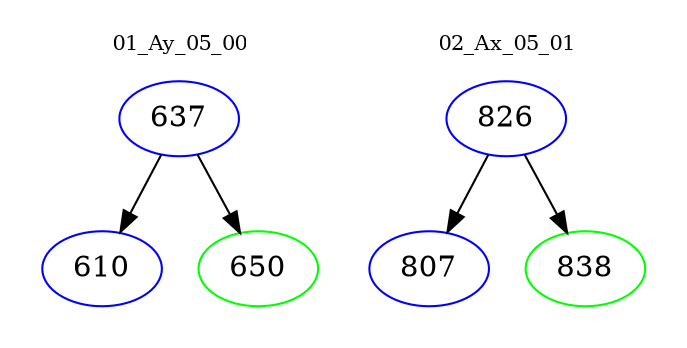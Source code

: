 digraph{
subgraph cluster_0 {
color = white
label = "01_Ay_05_00";
fontsize=10;
T0_637 [label="637", color="blue"]
T0_637 -> T0_610 [color="black"]
T0_610 [label="610", color="blue"]
T0_637 -> T0_650 [color="black"]
T0_650 [label="650", color="green"]
}
subgraph cluster_1 {
color = white
label = "02_Ax_05_01";
fontsize=10;
T1_826 [label="826", color="blue"]
T1_826 -> T1_807 [color="black"]
T1_807 [label="807", color="blue"]
T1_826 -> T1_838 [color="black"]
T1_838 [label="838", color="green"]
}
}
